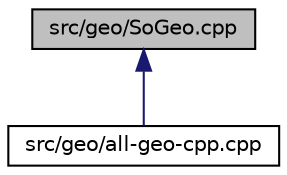digraph "src/geo/SoGeo.cpp"
{
 // LATEX_PDF_SIZE
  edge [fontname="Helvetica",fontsize="10",labelfontname="Helvetica",labelfontsize="10"];
  node [fontname="Helvetica",fontsize="10",shape=record];
  Node1 [label="src/geo/SoGeo.cpp",height=0.2,width=0.4,color="black", fillcolor="grey75", style="filled", fontcolor="black",tooltip=" "];
  Node1 -> Node2 [dir="back",color="midnightblue",fontsize="10",style="solid",fontname="Helvetica"];
  Node2 [label="src/geo/all-geo-cpp.cpp",height=0.2,width=0.4,color="black", fillcolor="white", style="filled",URL="$all-geo-cpp_8cpp.html",tooltip=" "];
}
